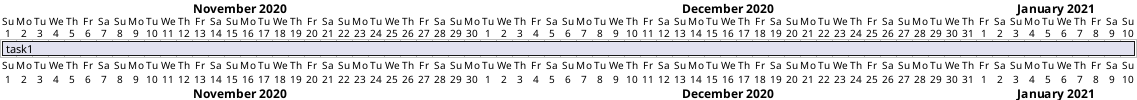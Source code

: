 {
  "sha1": "ers104c4b9pxz0zofq8qxnic5p57ea0",
  "insertion": {
    "when": "2024-06-01T09:03:05.005Z",
    "url": "https://forum.plantuml.net/10948/gantt-printscale-weekly",
    "user": "plantuml@gmail.com"
  }
}
@startgantt
project starts on 2020-11-01
[task1] starts on 2020-11-01 and ends on 2021-01-10
@endgantt
